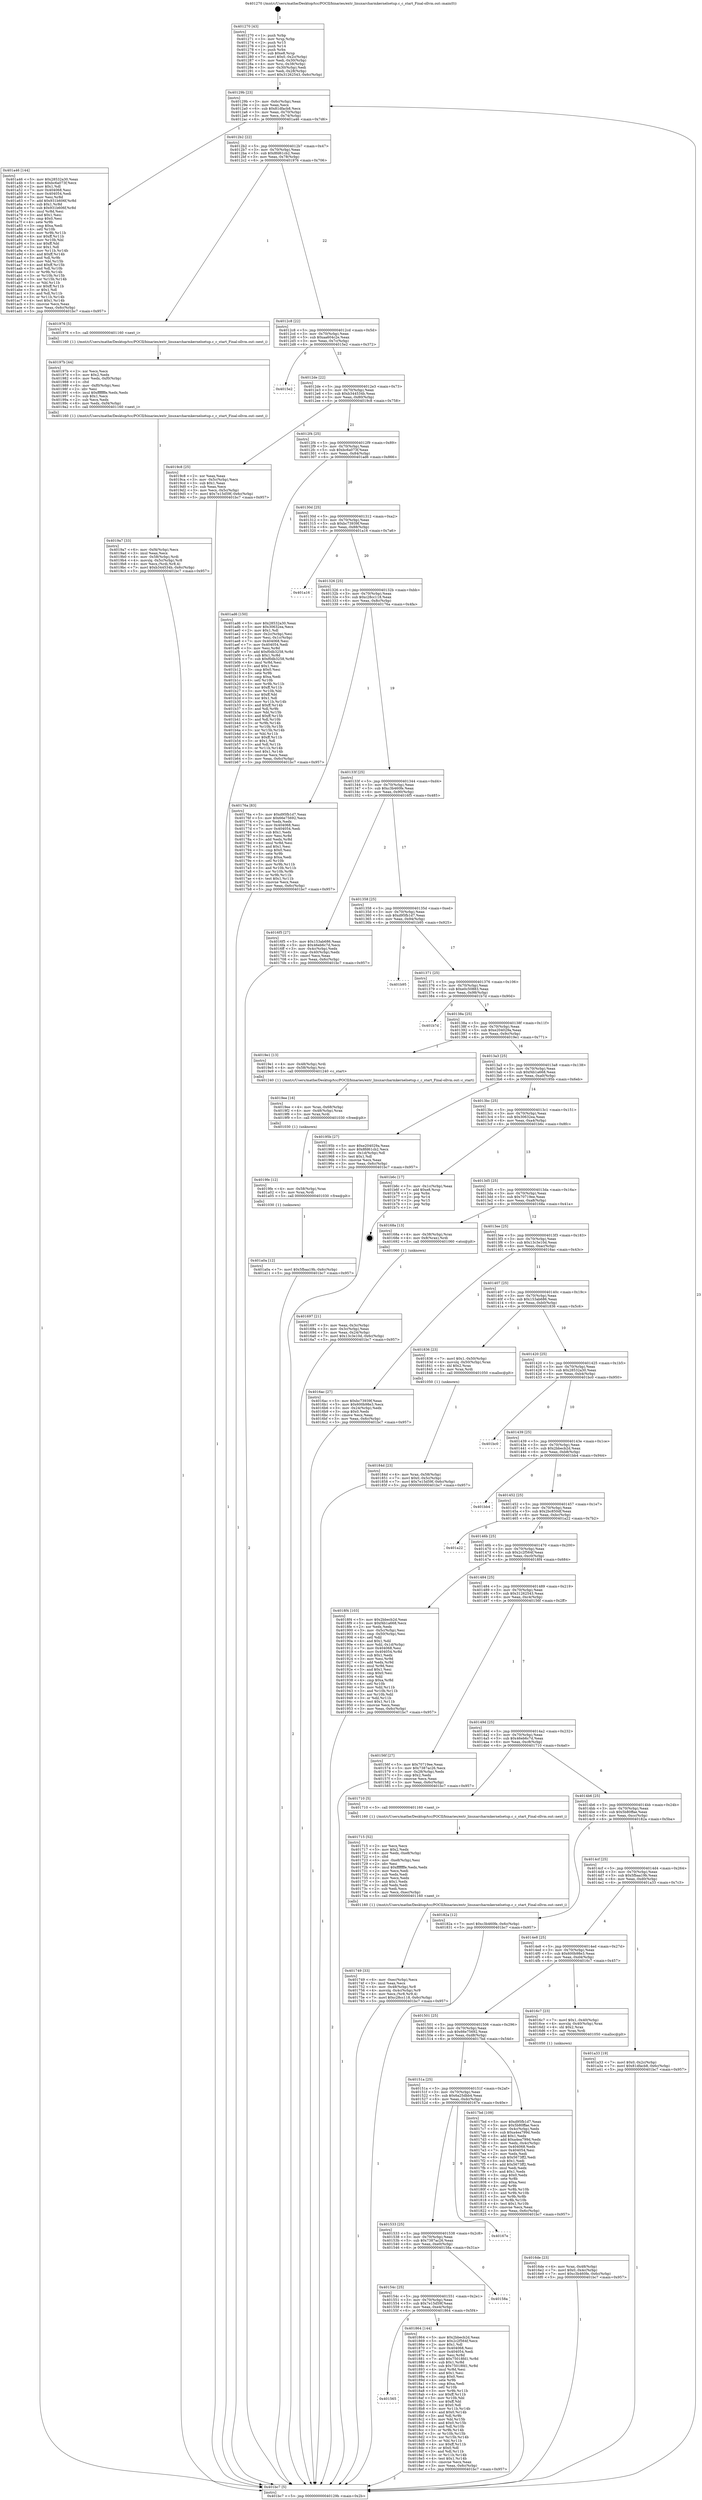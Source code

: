 digraph "0x401270" {
  label = "0x401270 (/mnt/c/Users/mathe/Desktop/tcc/POCII/binaries/extr_linuxarcharmkernelsetup.c_c_start_Final-ollvm.out::main(0))"
  labelloc = "t"
  node[shape=record]

  Entry [label="",width=0.3,height=0.3,shape=circle,fillcolor=black,style=filled]
  "0x40129b" [label="{
     0x40129b [23]\l
     | [instrs]\l
     &nbsp;&nbsp;0x40129b \<+3\>: mov -0x6c(%rbp),%eax\l
     &nbsp;&nbsp;0x40129e \<+2\>: mov %eax,%ecx\l
     &nbsp;&nbsp;0x4012a0 \<+6\>: sub $0x81dfacb8,%ecx\l
     &nbsp;&nbsp;0x4012a6 \<+3\>: mov %eax,-0x70(%rbp)\l
     &nbsp;&nbsp;0x4012a9 \<+3\>: mov %ecx,-0x74(%rbp)\l
     &nbsp;&nbsp;0x4012ac \<+6\>: je 0000000000401a46 \<main+0x7d6\>\l
  }"]
  "0x401a46" [label="{
     0x401a46 [144]\l
     | [instrs]\l
     &nbsp;&nbsp;0x401a46 \<+5\>: mov $0x28532a30,%eax\l
     &nbsp;&nbsp;0x401a4b \<+5\>: mov $0xbc6a073f,%ecx\l
     &nbsp;&nbsp;0x401a50 \<+2\>: mov $0x1,%dl\l
     &nbsp;&nbsp;0x401a52 \<+7\>: mov 0x404068,%esi\l
     &nbsp;&nbsp;0x401a59 \<+7\>: mov 0x404054,%edi\l
     &nbsp;&nbsp;0x401a60 \<+3\>: mov %esi,%r8d\l
     &nbsp;&nbsp;0x401a63 \<+7\>: add $0x931b606f,%r8d\l
     &nbsp;&nbsp;0x401a6a \<+4\>: sub $0x1,%r8d\l
     &nbsp;&nbsp;0x401a6e \<+7\>: sub $0x931b606f,%r8d\l
     &nbsp;&nbsp;0x401a75 \<+4\>: imul %r8d,%esi\l
     &nbsp;&nbsp;0x401a79 \<+3\>: and $0x1,%esi\l
     &nbsp;&nbsp;0x401a7c \<+3\>: cmp $0x0,%esi\l
     &nbsp;&nbsp;0x401a7f \<+4\>: sete %r9b\l
     &nbsp;&nbsp;0x401a83 \<+3\>: cmp $0xa,%edi\l
     &nbsp;&nbsp;0x401a86 \<+4\>: setl %r10b\l
     &nbsp;&nbsp;0x401a8a \<+3\>: mov %r9b,%r11b\l
     &nbsp;&nbsp;0x401a8d \<+4\>: xor $0xff,%r11b\l
     &nbsp;&nbsp;0x401a91 \<+3\>: mov %r10b,%bl\l
     &nbsp;&nbsp;0x401a94 \<+3\>: xor $0xff,%bl\l
     &nbsp;&nbsp;0x401a97 \<+3\>: xor $0x1,%dl\l
     &nbsp;&nbsp;0x401a9a \<+3\>: mov %r11b,%r14b\l
     &nbsp;&nbsp;0x401a9d \<+4\>: and $0xff,%r14b\l
     &nbsp;&nbsp;0x401aa1 \<+3\>: and %dl,%r9b\l
     &nbsp;&nbsp;0x401aa4 \<+3\>: mov %bl,%r15b\l
     &nbsp;&nbsp;0x401aa7 \<+4\>: and $0xff,%r15b\l
     &nbsp;&nbsp;0x401aab \<+3\>: and %dl,%r10b\l
     &nbsp;&nbsp;0x401aae \<+3\>: or %r9b,%r14b\l
     &nbsp;&nbsp;0x401ab1 \<+3\>: or %r10b,%r15b\l
     &nbsp;&nbsp;0x401ab4 \<+3\>: xor %r15b,%r14b\l
     &nbsp;&nbsp;0x401ab7 \<+3\>: or %bl,%r11b\l
     &nbsp;&nbsp;0x401aba \<+4\>: xor $0xff,%r11b\l
     &nbsp;&nbsp;0x401abe \<+3\>: or $0x1,%dl\l
     &nbsp;&nbsp;0x401ac1 \<+3\>: and %dl,%r11b\l
     &nbsp;&nbsp;0x401ac4 \<+3\>: or %r11b,%r14b\l
     &nbsp;&nbsp;0x401ac7 \<+4\>: test $0x1,%r14b\l
     &nbsp;&nbsp;0x401acb \<+3\>: cmovne %ecx,%eax\l
     &nbsp;&nbsp;0x401ace \<+3\>: mov %eax,-0x6c(%rbp)\l
     &nbsp;&nbsp;0x401ad1 \<+5\>: jmp 0000000000401bc7 \<main+0x957\>\l
  }"]
  "0x4012b2" [label="{
     0x4012b2 [22]\l
     | [instrs]\l
     &nbsp;&nbsp;0x4012b2 \<+5\>: jmp 00000000004012b7 \<main+0x47\>\l
     &nbsp;&nbsp;0x4012b7 \<+3\>: mov -0x70(%rbp),%eax\l
     &nbsp;&nbsp;0x4012ba \<+5\>: sub $0x8fd61cb2,%eax\l
     &nbsp;&nbsp;0x4012bf \<+3\>: mov %eax,-0x78(%rbp)\l
     &nbsp;&nbsp;0x4012c2 \<+6\>: je 0000000000401976 \<main+0x706\>\l
  }"]
  Exit [label="",width=0.3,height=0.3,shape=circle,fillcolor=black,style=filled,peripheries=2]
  "0x401976" [label="{
     0x401976 [5]\l
     | [instrs]\l
     &nbsp;&nbsp;0x401976 \<+5\>: call 0000000000401160 \<next_i\>\l
     | [calls]\l
     &nbsp;&nbsp;0x401160 \{1\} (/mnt/c/Users/mathe/Desktop/tcc/POCII/binaries/extr_linuxarcharmkernelsetup.c_c_start_Final-ollvm.out::next_i)\l
  }"]
  "0x4012c8" [label="{
     0x4012c8 [22]\l
     | [instrs]\l
     &nbsp;&nbsp;0x4012c8 \<+5\>: jmp 00000000004012cd \<main+0x5d\>\l
     &nbsp;&nbsp;0x4012cd \<+3\>: mov -0x70(%rbp),%eax\l
     &nbsp;&nbsp;0x4012d0 \<+5\>: sub $0xaa604c2e,%eax\l
     &nbsp;&nbsp;0x4012d5 \<+3\>: mov %eax,-0x7c(%rbp)\l
     &nbsp;&nbsp;0x4012d8 \<+6\>: je 00000000004015e2 \<main+0x372\>\l
  }"]
  "0x401a0a" [label="{
     0x401a0a [12]\l
     | [instrs]\l
     &nbsp;&nbsp;0x401a0a \<+7\>: movl $0x5fbaa19b,-0x6c(%rbp)\l
     &nbsp;&nbsp;0x401a11 \<+5\>: jmp 0000000000401bc7 \<main+0x957\>\l
  }"]
  "0x4015e2" [label="{
     0x4015e2\l
  }", style=dashed]
  "0x4012de" [label="{
     0x4012de [22]\l
     | [instrs]\l
     &nbsp;&nbsp;0x4012de \<+5\>: jmp 00000000004012e3 \<main+0x73\>\l
     &nbsp;&nbsp;0x4012e3 \<+3\>: mov -0x70(%rbp),%eax\l
     &nbsp;&nbsp;0x4012e6 \<+5\>: sub $0xb344534b,%eax\l
     &nbsp;&nbsp;0x4012eb \<+3\>: mov %eax,-0x80(%rbp)\l
     &nbsp;&nbsp;0x4012ee \<+6\>: je 00000000004019c8 \<main+0x758\>\l
  }"]
  "0x4019fe" [label="{
     0x4019fe [12]\l
     | [instrs]\l
     &nbsp;&nbsp;0x4019fe \<+4\>: mov -0x58(%rbp),%rax\l
     &nbsp;&nbsp;0x401a02 \<+3\>: mov %rax,%rdi\l
     &nbsp;&nbsp;0x401a05 \<+5\>: call 0000000000401030 \<free@plt\>\l
     | [calls]\l
     &nbsp;&nbsp;0x401030 \{1\} (unknown)\l
  }"]
  "0x4019c8" [label="{
     0x4019c8 [25]\l
     | [instrs]\l
     &nbsp;&nbsp;0x4019c8 \<+2\>: xor %eax,%eax\l
     &nbsp;&nbsp;0x4019ca \<+3\>: mov -0x5c(%rbp),%ecx\l
     &nbsp;&nbsp;0x4019cd \<+3\>: sub $0x1,%eax\l
     &nbsp;&nbsp;0x4019d0 \<+2\>: sub %eax,%ecx\l
     &nbsp;&nbsp;0x4019d2 \<+3\>: mov %ecx,-0x5c(%rbp)\l
     &nbsp;&nbsp;0x4019d5 \<+7\>: movl $0x7e15d59f,-0x6c(%rbp)\l
     &nbsp;&nbsp;0x4019dc \<+5\>: jmp 0000000000401bc7 \<main+0x957\>\l
  }"]
  "0x4012f4" [label="{
     0x4012f4 [25]\l
     | [instrs]\l
     &nbsp;&nbsp;0x4012f4 \<+5\>: jmp 00000000004012f9 \<main+0x89\>\l
     &nbsp;&nbsp;0x4012f9 \<+3\>: mov -0x70(%rbp),%eax\l
     &nbsp;&nbsp;0x4012fc \<+5\>: sub $0xbc6a073f,%eax\l
     &nbsp;&nbsp;0x401301 \<+6\>: mov %eax,-0x84(%rbp)\l
     &nbsp;&nbsp;0x401307 \<+6\>: je 0000000000401ad6 \<main+0x866\>\l
  }"]
  "0x4019ee" [label="{
     0x4019ee [16]\l
     | [instrs]\l
     &nbsp;&nbsp;0x4019ee \<+4\>: mov %rax,-0x68(%rbp)\l
     &nbsp;&nbsp;0x4019f2 \<+4\>: mov -0x48(%rbp),%rax\l
     &nbsp;&nbsp;0x4019f6 \<+3\>: mov %rax,%rdi\l
     &nbsp;&nbsp;0x4019f9 \<+5\>: call 0000000000401030 \<free@plt\>\l
     | [calls]\l
     &nbsp;&nbsp;0x401030 \{1\} (unknown)\l
  }"]
  "0x401ad6" [label="{
     0x401ad6 [150]\l
     | [instrs]\l
     &nbsp;&nbsp;0x401ad6 \<+5\>: mov $0x28532a30,%eax\l
     &nbsp;&nbsp;0x401adb \<+5\>: mov $0x30632ea,%ecx\l
     &nbsp;&nbsp;0x401ae0 \<+2\>: mov $0x1,%dl\l
     &nbsp;&nbsp;0x401ae2 \<+3\>: mov -0x2c(%rbp),%esi\l
     &nbsp;&nbsp;0x401ae5 \<+3\>: mov %esi,-0x1c(%rbp)\l
     &nbsp;&nbsp;0x401ae8 \<+7\>: mov 0x404068,%esi\l
     &nbsp;&nbsp;0x401aef \<+7\>: mov 0x404054,%edi\l
     &nbsp;&nbsp;0x401af6 \<+3\>: mov %esi,%r8d\l
     &nbsp;&nbsp;0x401af9 \<+7\>: add $0xf0db3258,%r8d\l
     &nbsp;&nbsp;0x401b00 \<+4\>: sub $0x1,%r8d\l
     &nbsp;&nbsp;0x401b04 \<+7\>: sub $0xf0db3258,%r8d\l
     &nbsp;&nbsp;0x401b0b \<+4\>: imul %r8d,%esi\l
     &nbsp;&nbsp;0x401b0f \<+3\>: and $0x1,%esi\l
     &nbsp;&nbsp;0x401b12 \<+3\>: cmp $0x0,%esi\l
     &nbsp;&nbsp;0x401b15 \<+4\>: sete %r9b\l
     &nbsp;&nbsp;0x401b19 \<+3\>: cmp $0xa,%edi\l
     &nbsp;&nbsp;0x401b1c \<+4\>: setl %r10b\l
     &nbsp;&nbsp;0x401b20 \<+3\>: mov %r9b,%r11b\l
     &nbsp;&nbsp;0x401b23 \<+4\>: xor $0xff,%r11b\l
     &nbsp;&nbsp;0x401b27 \<+3\>: mov %r10b,%bl\l
     &nbsp;&nbsp;0x401b2a \<+3\>: xor $0xff,%bl\l
     &nbsp;&nbsp;0x401b2d \<+3\>: xor $0x1,%dl\l
     &nbsp;&nbsp;0x401b30 \<+3\>: mov %r11b,%r14b\l
     &nbsp;&nbsp;0x401b33 \<+4\>: and $0xff,%r14b\l
     &nbsp;&nbsp;0x401b37 \<+3\>: and %dl,%r9b\l
     &nbsp;&nbsp;0x401b3a \<+3\>: mov %bl,%r15b\l
     &nbsp;&nbsp;0x401b3d \<+4\>: and $0xff,%r15b\l
     &nbsp;&nbsp;0x401b41 \<+3\>: and %dl,%r10b\l
     &nbsp;&nbsp;0x401b44 \<+3\>: or %r9b,%r14b\l
     &nbsp;&nbsp;0x401b47 \<+3\>: or %r10b,%r15b\l
     &nbsp;&nbsp;0x401b4a \<+3\>: xor %r15b,%r14b\l
     &nbsp;&nbsp;0x401b4d \<+3\>: or %bl,%r11b\l
     &nbsp;&nbsp;0x401b50 \<+4\>: xor $0xff,%r11b\l
     &nbsp;&nbsp;0x401b54 \<+3\>: or $0x1,%dl\l
     &nbsp;&nbsp;0x401b57 \<+3\>: and %dl,%r11b\l
     &nbsp;&nbsp;0x401b5a \<+3\>: or %r11b,%r14b\l
     &nbsp;&nbsp;0x401b5d \<+4\>: test $0x1,%r14b\l
     &nbsp;&nbsp;0x401b61 \<+3\>: cmovne %ecx,%eax\l
     &nbsp;&nbsp;0x401b64 \<+3\>: mov %eax,-0x6c(%rbp)\l
     &nbsp;&nbsp;0x401b67 \<+5\>: jmp 0000000000401bc7 \<main+0x957\>\l
  }"]
  "0x40130d" [label="{
     0x40130d [25]\l
     | [instrs]\l
     &nbsp;&nbsp;0x40130d \<+5\>: jmp 0000000000401312 \<main+0xa2\>\l
     &nbsp;&nbsp;0x401312 \<+3\>: mov -0x70(%rbp),%eax\l
     &nbsp;&nbsp;0x401315 \<+5\>: sub $0xbc73939f,%eax\l
     &nbsp;&nbsp;0x40131a \<+6\>: mov %eax,-0x88(%rbp)\l
     &nbsp;&nbsp;0x401320 \<+6\>: je 0000000000401a16 \<main+0x7a6\>\l
  }"]
  "0x4019a7" [label="{
     0x4019a7 [33]\l
     | [instrs]\l
     &nbsp;&nbsp;0x4019a7 \<+6\>: mov -0xf4(%rbp),%ecx\l
     &nbsp;&nbsp;0x4019ad \<+3\>: imul %eax,%ecx\l
     &nbsp;&nbsp;0x4019b0 \<+4\>: mov -0x58(%rbp),%rdi\l
     &nbsp;&nbsp;0x4019b4 \<+4\>: movslq -0x5c(%rbp),%r8\l
     &nbsp;&nbsp;0x4019b8 \<+4\>: mov %ecx,(%rdi,%r8,4)\l
     &nbsp;&nbsp;0x4019bc \<+7\>: movl $0xb344534b,-0x6c(%rbp)\l
     &nbsp;&nbsp;0x4019c3 \<+5\>: jmp 0000000000401bc7 \<main+0x957\>\l
  }"]
  "0x401a16" [label="{
     0x401a16\l
  }", style=dashed]
  "0x401326" [label="{
     0x401326 [25]\l
     | [instrs]\l
     &nbsp;&nbsp;0x401326 \<+5\>: jmp 000000000040132b \<main+0xbb\>\l
     &nbsp;&nbsp;0x40132b \<+3\>: mov -0x70(%rbp),%eax\l
     &nbsp;&nbsp;0x40132e \<+5\>: sub $0xc28cc118,%eax\l
     &nbsp;&nbsp;0x401333 \<+6\>: mov %eax,-0x8c(%rbp)\l
     &nbsp;&nbsp;0x401339 \<+6\>: je 000000000040176a \<main+0x4fa\>\l
  }"]
  "0x40197b" [label="{
     0x40197b [44]\l
     | [instrs]\l
     &nbsp;&nbsp;0x40197b \<+2\>: xor %ecx,%ecx\l
     &nbsp;&nbsp;0x40197d \<+5\>: mov $0x2,%edx\l
     &nbsp;&nbsp;0x401982 \<+6\>: mov %edx,-0xf0(%rbp)\l
     &nbsp;&nbsp;0x401988 \<+1\>: cltd\l
     &nbsp;&nbsp;0x401989 \<+6\>: mov -0xf0(%rbp),%esi\l
     &nbsp;&nbsp;0x40198f \<+2\>: idiv %esi\l
     &nbsp;&nbsp;0x401991 \<+6\>: imul $0xfffffffe,%edx,%edx\l
     &nbsp;&nbsp;0x401997 \<+3\>: sub $0x1,%ecx\l
     &nbsp;&nbsp;0x40199a \<+2\>: sub %ecx,%edx\l
     &nbsp;&nbsp;0x40199c \<+6\>: mov %edx,-0xf4(%rbp)\l
     &nbsp;&nbsp;0x4019a2 \<+5\>: call 0000000000401160 \<next_i\>\l
     | [calls]\l
     &nbsp;&nbsp;0x401160 \{1\} (/mnt/c/Users/mathe/Desktop/tcc/POCII/binaries/extr_linuxarcharmkernelsetup.c_c_start_Final-ollvm.out::next_i)\l
  }"]
  "0x40176a" [label="{
     0x40176a [83]\l
     | [instrs]\l
     &nbsp;&nbsp;0x40176a \<+5\>: mov $0xd95fb1d7,%eax\l
     &nbsp;&nbsp;0x40176f \<+5\>: mov $0x66e75692,%ecx\l
     &nbsp;&nbsp;0x401774 \<+2\>: xor %edx,%edx\l
     &nbsp;&nbsp;0x401776 \<+7\>: mov 0x404068,%esi\l
     &nbsp;&nbsp;0x40177d \<+7\>: mov 0x404054,%edi\l
     &nbsp;&nbsp;0x401784 \<+3\>: sub $0x1,%edx\l
     &nbsp;&nbsp;0x401787 \<+3\>: mov %esi,%r8d\l
     &nbsp;&nbsp;0x40178a \<+3\>: add %edx,%r8d\l
     &nbsp;&nbsp;0x40178d \<+4\>: imul %r8d,%esi\l
     &nbsp;&nbsp;0x401791 \<+3\>: and $0x1,%esi\l
     &nbsp;&nbsp;0x401794 \<+3\>: cmp $0x0,%esi\l
     &nbsp;&nbsp;0x401797 \<+4\>: sete %r9b\l
     &nbsp;&nbsp;0x40179b \<+3\>: cmp $0xa,%edi\l
     &nbsp;&nbsp;0x40179e \<+4\>: setl %r10b\l
     &nbsp;&nbsp;0x4017a2 \<+3\>: mov %r9b,%r11b\l
     &nbsp;&nbsp;0x4017a5 \<+3\>: and %r10b,%r11b\l
     &nbsp;&nbsp;0x4017a8 \<+3\>: xor %r10b,%r9b\l
     &nbsp;&nbsp;0x4017ab \<+3\>: or %r9b,%r11b\l
     &nbsp;&nbsp;0x4017ae \<+4\>: test $0x1,%r11b\l
     &nbsp;&nbsp;0x4017b2 \<+3\>: cmovne %ecx,%eax\l
     &nbsp;&nbsp;0x4017b5 \<+3\>: mov %eax,-0x6c(%rbp)\l
     &nbsp;&nbsp;0x4017b8 \<+5\>: jmp 0000000000401bc7 \<main+0x957\>\l
  }"]
  "0x40133f" [label="{
     0x40133f [25]\l
     | [instrs]\l
     &nbsp;&nbsp;0x40133f \<+5\>: jmp 0000000000401344 \<main+0xd4\>\l
     &nbsp;&nbsp;0x401344 \<+3\>: mov -0x70(%rbp),%eax\l
     &nbsp;&nbsp;0x401347 \<+5\>: sub $0xc3b460fe,%eax\l
     &nbsp;&nbsp;0x40134c \<+6\>: mov %eax,-0x90(%rbp)\l
     &nbsp;&nbsp;0x401352 \<+6\>: je 00000000004016f5 \<main+0x485\>\l
  }"]
  "0x401565" [label="{
     0x401565\l
  }", style=dashed]
  "0x4016f5" [label="{
     0x4016f5 [27]\l
     | [instrs]\l
     &nbsp;&nbsp;0x4016f5 \<+5\>: mov $0x153ab686,%eax\l
     &nbsp;&nbsp;0x4016fa \<+5\>: mov $0x46eb6c7d,%ecx\l
     &nbsp;&nbsp;0x4016ff \<+3\>: mov -0x4c(%rbp),%edx\l
     &nbsp;&nbsp;0x401702 \<+3\>: cmp -0x40(%rbp),%edx\l
     &nbsp;&nbsp;0x401705 \<+3\>: cmovl %ecx,%eax\l
     &nbsp;&nbsp;0x401708 \<+3\>: mov %eax,-0x6c(%rbp)\l
     &nbsp;&nbsp;0x40170b \<+5\>: jmp 0000000000401bc7 \<main+0x957\>\l
  }"]
  "0x401358" [label="{
     0x401358 [25]\l
     | [instrs]\l
     &nbsp;&nbsp;0x401358 \<+5\>: jmp 000000000040135d \<main+0xed\>\l
     &nbsp;&nbsp;0x40135d \<+3\>: mov -0x70(%rbp),%eax\l
     &nbsp;&nbsp;0x401360 \<+5\>: sub $0xd95fb1d7,%eax\l
     &nbsp;&nbsp;0x401365 \<+6\>: mov %eax,-0x94(%rbp)\l
     &nbsp;&nbsp;0x40136b \<+6\>: je 0000000000401b95 \<main+0x925\>\l
  }"]
  "0x401864" [label="{
     0x401864 [144]\l
     | [instrs]\l
     &nbsp;&nbsp;0x401864 \<+5\>: mov $0x2bbecb2d,%eax\l
     &nbsp;&nbsp;0x401869 \<+5\>: mov $0x2c2f564f,%ecx\l
     &nbsp;&nbsp;0x40186e \<+2\>: mov $0x1,%dl\l
     &nbsp;&nbsp;0x401870 \<+7\>: mov 0x404068,%esi\l
     &nbsp;&nbsp;0x401877 \<+7\>: mov 0x404054,%edi\l
     &nbsp;&nbsp;0x40187e \<+3\>: mov %esi,%r8d\l
     &nbsp;&nbsp;0x401881 \<+7\>: add $0x75018fd1,%r8d\l
     &nbsp;&nbsp;0x401888 \<+4\>: sub $0x1,%r8d\l
     &nbsp;&nbsp;0x40188c \<+7\>: sub $0x75018fd1,%r8d\l
     &nbsp;&nbsp;0x401893 \<+4\>: imul %r8d,%esi\l
     &nbsp;&nbsp;0x401897 \<+3\>: and $0x1,%esi\l
     &nbsp;&nbsp;0x40189a \<+3\>: cmp $0x0,%esi\l
     &nbsp;&nbsp;0x40189d \<+4\>: sete %r9b\l
     &nbsp;&nbsp;0x4018a1 \<+3\>: cmp $0xa,%edi\l
     &nbsp;&nbsp;0x4018a4 \<+4\>: setl %r10b\l
     &nbsp;&nbsp;0x4018a8 \<+3\>: mov %r9b,%r11b\l
     &nbsp;&nbsp;0x4018ab \<+4\>: xor $0xff,%r11b\l
     &nbsp;&nbsp;0x4018af \<+3\>: mov %r10b,%bl\l
     &nbsp;&nbsp;0x4018b2 \<+3\>: xor $0xff,%bl\l
     &nbsp;&nbsp;0x4018b5 \<+3\>: xor $0x0,%dl\l
     &nbsp;&nbsp;0x4018b8 \<+3\>: mov %r11b,%r14b\l
     &nbsp;&nbsp;0x4018bb \<+4\>: and $0x0,%r14b\l
     &nbsp;&nbsp;0x4018bf \<+3\>: and %dl,%r9b\l
     &nbsp;&nbsp;0x4018c2 \<+3\>: mov %bl,%r15b\l
     &nbsp;&nbsp;0x4018c5 \<+4\>: and $0x0,%r15b\l
     &nbsp;&nbsp;0x4018c9 \<+3\>: and %dl,%r10b\l
     &nbsp;&nbsp;0x4018cc \<+3\>: or %r9b,%r14b\l
     &nbsp;&nbsp;0x4018cf \<+3\>: or %r10b,%r15b\l
     &nbsp;&nbsp;0x4018d2 \<+3\>: xor %r15b,%r14b\l
     &nbsp;&nbsp;0x4018d5 \<+3\>: or %bl,%r11b\l
     &nbsp;&nbsp;0x4018d8 \<+4\>: xor $0xff,%r11b\l
     &nbsp;&nbsp;0x4018dc \<+3\>: or $0x0,%dl\l
     &nbsp;&nbsp;0x4018df \<+3\>: and %dl,%r11b\l
     &nbsp;&nbsp;0x4018e2 \<+3\>: or %r11b,%r14b\l
     &nbsp;&nbsp;0x4018e5 \<+4\>: test $0x1,%r14b\l
     &nbsp;&nbsp;0x4018e9 \<+3\>: cmovne %ecx,%eax\l
     &nbsp;&nbsp;0x4018ec \<+3\>: mov %eax,-0x6c(%rbp)\l
     &nbsp;&nbsp;0x4018ef \<+5\>: jmp 0000000000401bc7 \<main+0x957\>\l
  }"]
  "0x401b95" [label="{
     0x401b95\l
  }", style=dashed]
  "0x401371" [label="{
     0x401371 [25]\l
     | [instrs]\l
     &nbsp;&nbsp;0x401371 \<+5\>: jmp 0000000000401376 \<main+0x106\>\l
     &nbsp;&nbsp;0x401376 \<+3\>: mov -0x70(%rbp),%eax\l
     &nbsp;&nbsp;0x401379 \<+5\>: sub $0xe0c50883,%eax\l
     &nbsp;&nbsp;0x40137e \<+6\>: mov %eax,-0x98(%rbp)\l
     &nbsp;&nbsp;0x401384 \<+6\>: je 0000000000401b7d \<main+0x90d\>\l
  }"]
  "0x40154c" [label="{
     0x40154c [25]\l
     | [instrs]\l
     &nbsp;&nbsp;0x40154c \<+5\>: jmp 0000000000401551 \<main+0x2e1\>\l
     &nbsp;&nbsp;0x401551 \<+3\>: mov -0x70(%rbp),%eax\l
     &nbsp;&nbsp;0x401554 \<+5\>: sub $0x7e15d59f,%eax\l
     &nbsp;&nbsp;0x401559 \<+6\>: mov %eax,-0xe4(%rbp)\l
     &nbsp;&nbsp;0x40155f \<+6\>: je 0000000000401864 \<main+0x5f4\>\l
  }"]
  "0x401b7d" [label="{
     0x401b7d\l
  }", style=dashed]
  "0x40138a" [label="{
     0x40138a [25]\l
     | [instrs]\l
     &nbsp;&nbsp;0x40138a \<+5\>: jmp 000000000040138f \<main+0x11f\>\l
     &nbsp;&nbsp;0x40138f \<+3\>: mov -0x70(%rbp),%eax\l
     &nbsp;&nbsp;0x401392 \<+5\>: sub $0xe204029a,%eax\l
     &nbsp;&nbsp;0x401397 \<+6\>: mov %eax,-0x9c(%rbp)\l
     &nbsp;&nbsp;0x40139d \<+6\>: je 00000000004019e1 \<main+0x771\>\l
  }"]
  "0x40158a" [label="{
     0x40158a\l
  }", style=dashed]
  "0x4019e1" [label="{
     0x4019e1 [13]\l
     | [instrs]\l
     &nbsp;&nbsp;0x4019e1 \<+4\>: mov -0x48(%rbp),%rdi\l
     &nbsp;&nbsp;0x4019e5 \<+4\>: mov -0x58(%rbp),%rsi\l
     &nbsp;&nbsp;0x4019e9 \<+5\>: call 0000000000401240 \<c_start\>\l
     | [calls]\l
     &nbsp;&nbsp;0x401240 \{1\} (/mnt/c/Users/mathe/Desktop/tcc/POCII/binaries/extr_linuxarcharmkernelsetup.c_c_start_Final-ollvm.out::c_start)\l
  }"]
  "0x4013a3" [label="{
     0x4013a3 [25]\l
     | [instrs]\l
     &nbsp;&nbsp;0x4013a3 \<+5\>: jmp 00000000004013a8 \<main+0x138\>\l
     &nbsp;&nbsp;0x4013a8 \<+3\>: mov -0x70(%rbp),%eax\l
     &nbsp;&nbsp;0x4013ab \<+5\>: sub $0xf4b1a668,%eax\l
     &nbsp;&nbsp;0x4013b0 \<+6\>: mov %eax,-0xa0(%rbp)\l
     &nbsp;&nbsp;0x4013b6 \<+6\>: je 000000000040195b \<main+0x6eb\>\l
  }"]
  "0x401533" [label="{
     0x401533 [25]\l
     | [instrs]\l
     &nbsp;&nbsp;0x401533 \<+5\>: jmp 0000000000401538 \<main+0x2c8\>\l
     &nbsp;&nbsp;0x401538 \<+3\>: mov -0x70(%rbp),%eax\l
     &nbsp;&nbsp;0x40153b \<+5\>: sub $0x7387ac26,%eax\l
     &nbsp;&nbsp;0x401540 \<+6\>: mov %eax,-0xe0(%rbp)\l
     &nbsp;&nbsp;0x401546 \<+6\>: je 000000000040158a \<main+0x31a\>\l
  }"]
  "0x40195b" [label="{
     0x40195b [27]\l
     | [instrs]\l
     &nbsp;&nbsp;0x40195b \<+5\>: mov $0xe204029a,%eax\l
     &nbsp;&nbsp;0x401960 \<+5\>: mov $0x8fd61cb2,%ecx\l
     &nbsp;&nbsp;0x401965 \<+3\>: mov -0x1d(%rbp),%dl\l
     &nbsp;&nbsp;0x401968 \<+3\>: test $0x1,%dl\l
     &nbsp;&nbsp;0x40196b \<+3\>: cmovne %ecx,%eax\l
     &nbsp;&nbsp;0x40196e \<+3\>: mov %eax,-0x6c(%rbp)\l
     &nbsp;&nbsp;0x401971 \<+5\>: jmp 0000000000401bc7 \<main+0x957\>\l
  }"]
  "0x4013bc" [label="{
     0x4013bc [25]\l
     | [instrs]\l
     &nbsp;&nbsp;0x4013bc \<+5\>: jmp 00000000004013c1 \<main+0x151\>\l
     &nbsp;&nbsp;0x4013c1 \<+3\>: mov -0x70(%rbp),%eax\l
     &nbsp;&nbsp;0x4013c4 \<+5\>: sub $0x30632ea,%eax\l
     &nbsp;&nbsp;0x4013c9 \<+6\>: mov %eax,-0xa4(%rbp)\l
     &nbsp;&nbsp;0x4013cf \<+6\>: je 0000000000401b6c \<main+0x8fc\>\l
  }"]
  "0x40167e" [label="{
     0x40167e\l
  }", style=dashed]
  "0x401b6c" [label="{
     0x401b6c [17]\l
     | [instrs]\l
     &nbsp;&nbsp;0x401b6c \<+3\>: mov -0x1c(%rbp),%eax\l
     &nbsp;&nbsp;0x401b6f \<+7\>: add $0xe8,%rsp\l
     &nbsp;&nbsp;0x401b76 \<+1\>: pop %rbx\l
     &nbsp;&nbsp;0x401b77 \<+2\>: pop %r14\l
     &nbsp;&nbsp;0x401b79 \<+2\>: pop %r15\l
     &nbsp;&nbsp;0x401b7b \<+1\>: pop %rbp\l
     &nbsp;&nbsp;0x401b7c \<+1\>: ret\l
  }"]
  "0x4013d5" [label="{
     0x4013d5 [25]\l
     | [instrs]\l
     &nbsp;&nbsp;0x4013d5 \<+5\>: jmp 00000000004013da \<main+0x16a\>\l
     &nbsp;&nbsp;0x4013da \<+3\>: mov -0x70(%rbp),%eax\l
     &nbsp;&nbsp;0x4013dd \<+5\>: sub $0x70719ee,%eax\l
     &nbsp;&nbsp;0x4013e2 \<+6\>: mov %eax,-0xa8(%rbp)\l
     &nbsp;&nbsp;0x4013e8 \<+6\>: je 000000000040168a \<main+0x41a\>\l
  }"]
  "0x40184d" [label="{
     0x40184d [23]\l
     | [instrs]\l
     &nbsp;&nbsp;0x40184d \<+4\>: mov %rax,-0x58(%rbp)\l
     &nbsp;&nbsp;0x401851 \<+7\>: movl $0x0,-0x5c(%rbp)\l
     &nbsp;&nbsp;0x401858 \<+7\>: movl $0x7e15d59f,-0x6c(%rbp)\l
     &nbsp;&nbsp;0x40185f \<+5\>: jmp 0000000000401bc7 \<main+0x957\>\l
  }"]
  "0x40168a" [label="{
     0x40168a [13]\l
     | [instrs]\l
     &nbsp;&nbsp;0x40168a \<+4\>: mov -0x38(%rbp),%rax\l
     &nbsp;&nbsp;0x40168e \<+4\>: mov 0x8(%rax),%rdi\l
     &nbsp;&nbsp;0x401692 \<+5\>: call 0000000000401060 \<atoi@plt\>\l
     | [calls]\l
     &nbsp;&nbsp;0x401060 \{1\} (unknown)\l
  }"]
  "0x4013ee" [label="{
     0x4013ee [25]\l
     | [instrs]\l
     &nbsp;&nbsp;0x4013ee \<+5\>: jmp 00000000004013f3 \<main+0x183\>\l
     &nbsp;&nbsp;0x4013f3 \<+3\>: mov -0x70(%rbp),%eax\l
     &nbsp;&nbsp;0x4013f6 \<+5\>: sub $0x13c3e10d,%eax\l
     &nbsp;&nbsp;0x4013fb \<+6\>: mov %eax,-0xac(%rbp)\l
     &nbsp;&nbsp;0x401401 \<+6\>: je 00000000004016ac \<main+0x43c\>\l
  }"]
  "0x40151a" [label="{
     0x40151a [25]\l
     | [instrs]\l
     &nbsp;&nbsp;0x40151a \<+5\>: jmp 000000000040151f \<main+0x2af\>\l
     &nbsp;&nbsp;0x40151f \<+3\>: mov -0x70(%rbp),%eax\l
     &nbsp;&nbsp;0x401522 \<+5\>: sub $0x6a25dbb4,%eax\l
     &nbsp;&nbsp;0x401527 \<+6\>: mov %eax,-0xdc(%rbp)\l
     &nbsp;&nbsp;0x40152d \<+6\>: je 000000000040167e \<main+0x40e\>\l
  }"]
  "0x4016ac" [label="{
     0x4016ac [27]\l
     | [instrs]\l
     &nbsp;&nbsp;0x4016ac \<+5\>: mov $0xbc73939f,%eax\l
     &nbsp;&nbsp;0x4016b1 \<+5\>: mov $0x600b98e3,%ecx\l
     &nbsp;&nbsp;0x4016b6 \<+3\>: mov -0x24(%rbp),%edx\l
     &nbsp;&nbsp;0x4016b9 \<+3\>: cmp $0x0,%edx\l
     &nbsp;&nbsp;0x4016bc \<+3\>: cmove %ecx,%eax\l
     &nbsp;&nbsp;0x4016bf \<+3\>: mov %eax,-0x6c(%rbp)\l
     &nbsp;&nbsp;0x4016c2 \<+5\>: jmp 0000000000401bc7 \<main+0x957\>\l
  }"]
  "0x401407" [label="{
     0x401407 [25]\l
     | [instrs]\l
     &nbsp;&nbsp;0x401407 \<+5\>: jmp 000000000040140c \<main+0x19c\>\l
     &nbsp;&nbsp;0x40140c \<+3\>: mov -0x70(%rbp),%eax\l
     &nbsp;&nbsp;0x40140f \<+5\>: sub $0x153ab686,%eax\l
     &nbsp;&nbsp;0x401414 \<+6\>: mov %eax,-0xb0(%rbp)\l
     &nbsp;&nbsp;0x40141a \<+6\>: je 0000000000401836 \<main+0x5c6\>\l
  }"]
  "0x4017bd" [label="{
     0x4017bd [109]\l
     | [instrs]\l
     &nbsp;&nbsp;0x4017bd \<+5\>: mov $0xd95fb1d7,%eax\l
     &nbsp;&nbsp;0x4017c2 \<+5\>: mov $0x5b80ffae,%ecx\l
     &nbsp;&nbsp;0x4017c7 \<+3\>: mov -0x4c(%rbp),%edx\l
     &nbsp;&nbsp;0x4017ca \<+6\>: sub $0xa4ea799d,%edx\l
     &nbsp;&nbsp;0x4017d0 \<+3\>: add $0x1,%edx\l
     &nbsp;&nbsp;0x4017d3 \<+6\>: add $0xa4ea799d,%edx\l
     &nbsp;&nbsp;0x4017d9 \<+3\>: mov %edx,-0x4c(%rbp)\l
     &nbsp;&nbsp;0x4017dc \<+7\>: mov 0x404068,%edx\l
     &nbsp;&nbsp;0x4017e3 \<+7\>: mov 0x404054,%esi\l
     &nbsp;&nbsp;0x4017ea \<+2\>: mov %edx,%edi\l
     &nbsp;&nbsp;0x4017ec \<+6\>: sub $0x5673ff2,%edi\l
     &nbsp;&nbsp;0x4017f2 \<+3\>: sub $0x1,%edi\l
     &nbsp;&nbsp;0x4017f5 \<+6\>: add $0x5673ff2,%edi\l
     &nbsp;&nbsp;0x4017fb \<+3\>: imul %edi,%edx\l
     &nbsp;&nbsp;0x4017fe \<+3\>: and $0x1,%edx\l
     &nbsp;&nbsp;0x401801 \<+3\>: cmp $0x0,%edx\l
     &nbsp;&nbsp;0x401804 \<+4\>: sete %r8b\l
     &nbsp;&nbsp;0x401808 \<+3\>: cmp $0xa,%esi\l
     &nbsp;&nbsp;0x40180b \<+4\>: setl %r9b\l
     &nbsp;&nbsp;0x40180f \<+3\>: mov %r8b,%r10b\l
     &nbsp;&nbsp;0x401812 \<+3\>: and %r9b,%r10b\l
     &nbsp;&nbsp;0x401815 \<+3\>: xor %r9b,%r8b\l
     &nbsp;&nbsp;0x401818 \<+3\>: or %r8b,%r10b\l
     &nbsp;&nbsp;0x40181b \<+4\>: test $0x1,%r10b\l
     &nbsp;&nbsp;0x40181f \<+3\>: cmovne %ecx,%eax\l
     &nbsp;&nbsp;0x401822 \<+3\>: mov %eax,-0x6c(%rbp)\l
     &nbsp;&nbsp;0x401825 \<+5\>: jmp 0000000000401bc7 \<main+0x957\>\l
  }"]
  "0x401836" [label="{
     0x401836 [23]\l
     | [instrs]\l
     &nbsp;&nbsp;0x401836 \<+7\>: movl $0x1,-0x50(%rbp)\l
     &nbsp;&nbsp;0x40183d \<+4\>: movslq -0x50(%rbp),%rax\l
     &nbsp;&nbsp;0x401841 \<+4\>: shl $0x2,%rax\l
     &nbsp;&nbsp;0x401845 \<+3\>: mov %rax,%rdi\l
     &nbsp;&nbsp;0x401848 \<+5\>: call 0000000000401050 \<malloc@plt\>\l
     | [calls]\l
     &nbsp;&nbsp;0x401050 \{1\} (unknown)\l
  }"]
  "0x401420" [label="{
     0x401420 [25]\l
     | [instrs]\l
     &nbsp;&nbsp;0x401420 \<+5\>: jmp 0000000000401425 \<main+0x1b5\>\l
     &nbsp;&nbsp;0x401425 \<+3\>: mov -0x70(%rbp),%eax\l
     &nbsp;&nbsp;0x401428 \<+5\>: sub $0x28532a30,%eax\l
     &nbsp;&nbsp;0x40142d \<+6\>: mov %eax,-0xb4(%rbp)\l
     &nbsp;&nbsp;0x401433 \<+6\>: je 0000000000401bc0 \<main+0x950\>\l
  }"]
  "0x401749" [label="{
     0x401749 [33]\l
     | [instrs]\l
     &nbsp;&nbsp;0x401749 \<+6\>: mov -0xec(%rbp),%ecx\l
     &nbsp;&nbsp;0x40174f \<+3\>: imul %eax,%ecx\l
     &nbsp;&nbsp;0x401752 \<+4\>: mov -0x48(%rbp),%r8\l
     &nbsp;&nbsp;0x401756 \<+4\>: movslq -0x4c(%rbp),%r9\l
     &nbsp;&nbsp;0x40175a \<+4\>: mov %ecx,(%r8,%r9,4)\l
     &nbsp;&nbsp;0x40175e \<+7\>: movl $0xc28cc118,-0x6c(%rbp)\l
     &nbsp;&nbsp;0x401765 \<+5\>: jmp 0000000000401bc7 \<main+0x957\>\l
  }"]
  "0x401bc0" [label="{
     0x401bc0\l
  }", style=dashed]
  "0x401439" [label="{
     0x401439 [25]\l
     | [instrs]\l
     &nbsp;&nbsp;0x401439 \<+5\>: jmp 000000000040143e \<main+0x1ce\>\l
     &nbsp;&nbsp;0x40143e \<+3\>: mov -0x70(%rbp),%eax\l
     &nbsp;&nbsp;0x401441 \<+5\>: sub $0x2bbecb2d,%eax\l
     &nbsp;&nbsp;0x401446 \<+6\>: mov %eax,-0xb8(%rbp)\l
     &nbsp;&nbsp;0x40144c \<+6\>: je 0000000000401bb4 \<main+0x944\>\l
  }"]
  "0x401715" [label="{
     0x401715 [52]\l
     | [instrs]\l
     &nbsp;&nbsp;0x401715 \<+2\>: xor %ecx,%ecx\l
     &nbsp;&nbsp;0x401717 \<+5\>: mov $0x2,%edx\l
     &nbsp;&nbsp;0x40171c \<+6\>: mov %edx,-0xe8(%rbp)\l
     &nbsp;&nbsp;0x401722 \<+1\>: cltd\l
     &nbsp;&nbsp;0x401723 \<+6\>: mov -0xe8(%rbp),%esi\l
     &nbsp;&nbsp;0x401729 \<+2\>: idiv %esi\l
     &nbsp;&nbsp;0x40172b \<+6\>: imul $0xfffffffe,%edx,%edx\l
     &nbsp;&nbsp;0x401731 \<+2\>: mov %ecx,%edi\l
     &nbsp;&nbsp;0x401733 \<+2\>: sub %edx,%edi\l
     &nbsp;&nbsp;0x401735 \<+2\>: mov %ecx,%edx\l
     &nbsp;&nbsp;0x401737 \<+3\>: sub $0x1,%edx\l
     &nbsp;&nbsp;0x40173a \<+2\>: add %edx,%edi\l
     &nbsp;&nbsp;0x40173c \<+2\>: sub %edi,%ecx\l
     &nbsp;&nbsp;0x40173e \<+6\>: mov %ecx,-0xec(%rbp)\l
     &nbsp;&nbsp;0x401744 \<+5\>: call 0000000000401160 \<next_i\>\l
     | [calls]\l
     &nbsp;&nbsp;0x401160 \{1\} (/mnt/c/Users/mathe/Desktop/tcc/POCII/binaries/extr_linuxarcharmkernelsetup.c_c_start_Final-ollvm.out::next_i)\l
  }"]
  "0x401bb4" [label="{
     0x401bb4\l
  }", style=dashed]
  "0x401452" [label="{
     0x401452 [25]\l
     | [instrs]\l
     &nbsp;&nbsp;0x401452 \<+5\>: jmp 0000000000401457 \<main+0x1e7\>\l
     &nbsp;&nbsp;0x401457 \<+3\>: mov -0x70(%rbp),%eax\l
     &nbsp;&nbsp;0x40145a \<+5\>: sub $0x2bc850df,%eax\l
     &nbsp;&nbsp;0x40145f \<+6\>: mov %eax,-0xbc(%rbp)\l
     &nbsp;&nbsp;0x401465 \<+6\>: je 0000000000401a22 \<main+0x7b2\>\l
  }"]
  "0x4016de" [label="{
     0x4016de [23]\l
     | [instrs]\l
     &nbsp;&nbsp;0x4016de \<+4\>: mov %rax,-0x48(%rbp)\l
     &nbsp;&nbsp;0x4016e2 \<+7\>: movl $0x0,-0x4c(%rbp)\l
     &nbsp;&nbsp;0x4016e9 \<+7\>: movl $0xc3b460fe,-0x6c(%rbp)\l
     &nbsp;&nbsp;0x4016f0 \<+5\>: jmp 0000000000401bc7 \<main+0x957\>\l
  }"]
  "0x401a22" [label="{
     0x401a22\l
  }", style=dashed]
  "0x40146b" [label="{
     0x40146b [25]\l
     | [instrs]\l
     &nbsp;&nbsp;0x40146b \<+5\>: jmp 0000000000401470 \<main+0x200\>\l
     &nbsp;&nbsp;0x401470 \<+3\>: mov -0x70(%rbp),%eax\l
     &nbsp;&nbsp;0x401473 \<+5\>: sub $0x2c2f564f,%eax\l
     &nbsp;&nbsp;0x401478 \<+6\>: mov %eax,-0xc0(%rbp)\l
     &nbsp;&nbsp;0x40147e \<+6\>: je 00000000004018f4 \<main+0x684\>\l
  }"]
  "0x401501" [label="{
     0x401501 [25]\l
     | [instrs]\l
     &nbsp;&nbsp;0x401501 \<+5\>: jmp 0000000000401506 \<main+0x296\>\l
     &nbsp;&nbsp;0x401506 \<+3\>: mov -0x70(%rbp),%eax\l
     &nbsp;&nbsp;0x401509 \<+5\>: sub $0x66e75692,%eax\l
     &nbsp;&nbsp;0x40150e \<+6\>: mov %eax,-0xd8(%rbp)\l
     &nbsp;&nbsp;0x401514 \<+6\>: je 00000000004017bd \<main+0x54d\>\l
  }"]
  "0x4018f4" [label="{
     0x4018f4 [103]\l
     | [instrs]\l
     &nbsp;&nbsp;0x4018f4 \<+5\>: mov $0x2bbecb2d,%eax\l
     &nbsp;&nbsp;0x4018f9 \<+5\>: mov $0xf4b1a668,%ecx\l
     &nbsp;&nbsp;0x4018fe \<+2\>: xor %edx,%edx\l
     &nbsp;&nbsp;0x401900 \<+3\>: mov -0x5c(%rbp),%esi\l
     &nbsp;&nbsp;0x401903 \<+3\>: cmp -0x50(%rbp),%esi\l
     &nbsp;&nbsp;0x401906 \<+4\>: setl %dil\l
     &nbsp;&nbsp;0x40190a \<+4\>: and $0x1,%dil\l
     &nbsp;&nbsp;0x40190e \<+4\>: mov %dil,-0x1d(%rbp)\l
     &nbsp;&nbsp;0x401912 \<+7\>: mov 0x404068,%esi\l
     &nbsp;&nbsp;0x401919 \<+8\>: mov 0x404054,%r8d\l
     &nbsp;&nbsp;0x401921 \<+3\>: sub $0x1,%edx\l
     &nbsp;&nbsp;0x401924 \<+3\>: mov %esi,%r9d\l
     &nbsp;&nbsp;0x401927 \<+3\>: add %edx,%r9d\l
     &nbsp;&nbsp;0x40192a \<+4\>: imul %r9d,%esi\l
     &nbsp;&nbsp;0x40192e \<+3\>: and $0x1,%esi\l
     &nbsp;&nbsp;0x401931 \<+3\>: cmp $0x0,%esi\l
     &nbsp;&nbsp;0x401934 \<+4\>: sete %dil\l
     &nbsp;&nbsp;0x401938 \<+4\>: cmp $0xa,%r8d\l
     &nbsp;&nbsp;0x40193c \<+4\>: setl %r10b\l
     &nbsp;&nbsp;0x401940 \<+3\>: mov %dil,%r11b\l
     &nbsp;&nbsp;0x401943 \<+3\>: and %r10b,%r11b\l
     &nbsp;&nbsp;0x401946 \<+3\>: xor %r10b,%dil\l
     &nbsp;&nbsp;0x401949 \<+3\>: or %dil,%r11b\l
     &nbsp;&nbsp;0x40194c \<+4\>: test $0x1,%r11b\l
     &nbsp;&nbsp;0x401950 \<+3\>: cmovne %ecx,%eax\l
     &nbsp;&nbsp;0x401953 \<+3\>: mov %eax,-0x6c(%rbp)\l
     &nbsp;&nbsp;0x401956 \<+5\>: jmp 0000000000401bc7 \<main+0x957\>\l
  }"]
  "0x401484" [label="{
     0x401484 [25]\l
     | [instrs]\l
     &nbsp;&nbsp;0x401484 \<+5\>: jmp 0000000000401489 \<main+0x219\>\l
     &nbsp;&nbsp;0x401489 \<+3\>: mov -0x70(%rbp),%eax\l
     &nbsp;&nbsp;0x40148c \<+5\>: sub $0x31262543,%eax\l
     &nbsp;&nbsp;0x401491 \<+6\>: mov %eax,-0xc4(%rbp)\l
     &nbsp;&nbsp;0x401497 \<+6\>: je 000000000040156f \<main+0x2ff\>\l
  }"]
  "0x4016c7" [label="{
     0x4016c7 [23]\l
     | [instrs]\l
     &nbsp;&nbsp;0x4016c7 \<+7\>: movl $0x1,-0x40(%rbp)\l
     &nbsp;&nbsp;0x4016ce \<+4\>: movslq -0x40(%rbp),%rax\l
     &nbsp;&nbsp;0x4016d2 \<+4\>: shl $0x2,%rax\l
     &nbsp;&nbsp;0x4016d6 \<+3\>: mov %rax,%rdi\l
     &nbsp;&nbsp;0x4016d9 \<+5\>: call 0000000000401050 \<malloc@plt\>\l
     | [calls]\l
     &nbsp;&nbsp;0x401050 \{1\} (unknown)\l
  }"]
  "0x40156f" [label="{
     0x40156f [27]\l
     | [instrs]\l
     &nbsp;&nbsp;0x40156f \<+5\>: mov $0x70719ee,%eax\l
     &nbsp;&nbsp;0x401574 \<+5\>: mov $0x7387ac26,%ecx\l
     &nbsp;&nbsp;0x401579 \<+3\>: mov -0x28(%rbp),%edx\l
     &nbsp;&nbsp;0x40157c \<+3\>: cmp $0x2,%edx\l
     &nbsp;&nbsp;0x40157f \<+3\>: cmovne %ecx,%eax\l
     &nbsp;&nbsp;0x401582 \<+3\>: mov %eax,-0x6c(%rbp)\l
     &nbsp;&nbsp;0x401585 \<+5\>: jmp 0000000000401bc7 \<main+0x957\>\l
  }"]
  "0x40149d" [label="{
     0x40149d [25]\l
     | [instrs]\l
     &nbsp;&nbsp;0x40149d \<+5\>: jmp 00000000004014a2 \<main+0x232\>\l
     &nbsp;&nbsp;0x4014a2 \<+3\>: mov -0x70(%rbp),%eax\l
     &nbsp;&nbsp;0x4014a5 \<+5\>: sub $0x46eb6c7d,%eax\l
     &nbsp;&nbsp;0x4014aa \<+6\>: mov %eax,-0xc8(%rbp)\l
     &nbsp;&nbsp;0x4014b0 \<+6\>: je 0000000000401710 \<main+0x4a0\>\l
  }"]
  "0x401bc7" [label="{
     0x401bc7 [5]\l
     | [instrs]\l
     &nbsp;&nbsp;0x401bc7 \<+5\>: jmp 000000000040129b \<main+0x2b\>\l
  }"]
  "0x401270" [label="{
     0x401270 [43]\l
     | [instrs]\l
     &nbsp;&nbsp;0x401270 \<+1\>: push %rbp\l
     &nbsp;&nbsp;0x401271 \<+3\>: mov %rsp,%rbp\l
     &nbsp;&nbsp;0x401274 \<+2\>: push %r15\l
     &nbsp;&nbsp;0x401276 \<+2\>: push %r14\l
     &nbsp;&nbsp;0x401278 \<+1\>: push %rbx\l
     &nbsp;&nbsp;0x401279 \<+7\>: sub $0xe8,%rsp\l
     &nbsp;&nbsp;0x401280 \<+7\>: movl $0x0,-0x2c(%rbp)\l
     &nbsp;&nbsp;0x401287 \<+3\>: mov %edi,-0x30(%rbp)\l
     &nbsp;&nbsp;0x40128a \<+4\>: mov %rsi,-0x38(%rbp)\l
     &nbsp;&nbsp;0x40128e \<+3\>: mov -0x30(%rbp),%edi\l
     &nbsp;&nbsp;0x401291 \<+3\>: mov %edi,-0x28(%rbp)\l
     &nbsp;&nbsp;0x401294 \<+7\>: movl $0x31262543,-0x6c(%rbp)\l
  }"]
  "0x401697" [label="{
     0x401697 [21]\l
     | [instrs]\l
     &nbsp;&nbsp;0x401697 \<+3\>: mov %eax,-0x3c(%rbp)\l
     &nbsp;&nbsp;0x40169a \<+3\>: mov -0x3c(%rbp),%eax\l
     &nbsp;&nbsp;0x40169d \<+3\>: mov %eax,-0x24(%rbp)\l
     &nbsp;&nbsp;0x4016a0 \<+7\>: movl $0x13c3e10d,-0x6c(%rbp)\l
     &nbsp;&nbsp;0x4016a7 \<+5\>: jmp 0000000000401bc7 \<main+0x957\>\l
  }"]
  "0x4014e8" [label="{
     0x4014e8 [25]\l
     | [instrs]\l
     &nbsp;&nbsp;0x4014e8 \<+5\>: jmp 00000000004014ed \<main+0x27d\>\l
     &nbsp;&nbsp;0x4014ed \<+3\>: mov -0x70(%rbp),%eax\l
     &nbsp;&nbsp;0x4014f0 \<+5\>: sub $0x600b98e3,%eax\l
     &nbsp;&nbsp;0x4014f5 \<+6\>: mov %eax,-0xd4(%rbp)\l
     &nbsp;&nbsp;0x4014fb \<+6\>: je 00000000004016c7 \<main+0x457\>\l
  }"]
  "0x401710" [label="{
     0x401710 [5]\l
     | [instrs]\l
     &nbsp;&nbsp;0x401710 \<+5\>: call 0000000000401160 \<next_i\>\l
     | [calls]\l
     &nbsp;&nbsp;0x401160 \{1\} (/mnt/c/Users/mathe/Desktop/tcc/POCII/binaries/extr_linuxarcharmkernelsetup.c_c_start_Final-ollvm.out::next_i)\l
  }"]
  "0x4014b6" [label="{
     0x4014b6 [25]\l
     | [instrs]\l
     &nbsp;&nbsp;0x4014b6 \<+5\>: jmp 00000000004014bb \<main+0x24b\>\l
     &nbsp;&nbsp;0x4014bb \<+3\>: mov -0x70(%rbp),%eax\l
     &nbsp;&nbsp;0x4014be \<+5\>: sub $0x5b80ffae,%eax\l
     &nbsp;&nbsp;0x4014c3 \<+6\>: mov %eax,-0xcc(%rbp)\l
     &nbsp;&nbsp;0x4014c9 \<+6\>: je 000000000040182a \<main+0x5ba\>\l
  }"]
  "0x401a33" [label="{
     0x401a33 [19]\l
     | [instrs]\l
     &nbsp;&nbsp;0x401a33 \<+7\>: movl $0x0,-0x2c(%rbp)\l
     &nbsp;&nbsp;0x401a3a \<+7\>: movl $0x81dfacb8,-0x6c(%rbp)\l
     &nbsp;&nbsp;0x401a41 \<+5\>: jmp 0000000000401bc7 \<main+0x957\>\l
  }"]
  "0x40182a" [label="{
     0x40182a [12]\l
     | [instrs]\l
     &nbsp;&nbsp;0x40182a \<+7\>: movl $0xc3b460fe,-0x6c(%rbp)\l
     &nbsp;&nbsp;0x401831 \<+5\>: jmp 0000000000401bc7 \<main+0x957\>\l
  }"]
  "0x4014cf" [label="{
     0x4014cf [25]\l
     | [instrs]\l
     &nbsp;&nbsp;0x4014cf \<+5\>: jmp 00000000004014d4 \<main+0x264\>\l
     &nbsp;&nbsp;0x4014d4 \<+3\>: mov -0x70(%rbp),%eax\l
     &nbsp;&nbsp;0x4014d7 \<+5\>: sub $0x5fbaa19b,%eax\l
     &nbsp;&nbsp;0x4014dc \<+6\>: mov %eax,-0xd0(%rbp)\l
     &nbsp;&nbsp;0x4014e2 \<+6\>: je 0000000000401a33 \<main+0x7c3\>\l
  }"]
  Entry -> "0x401270" [label=" 1"]
  "0x40129b" -> "0x401a46" [label=" 1"]
  "0x40129b" -> "0x4012b2" [label=" 23"]
  "0x401b6c" -> Exit [label=" 1"]
  "0x4012b2" -> "0x401976" [label=" 1"]
  "0x4012b2" -> "0x4012c8" [label=" 22"]
  "0x401ad6" -> "0x401bc7" [label=" 1"]
  "0x4012c8" -> "0x4015e2" [label=" 0"]
  "0x4012c8" -> "0x4012de" [label=" 22"]
  "0x401a46" -> "0x401bc7" [label=" 1"]
  "0x4012de" -> "0x4019c8" [label=" 1"]
  "0x4012de" -> "0x4012f4" [label=" 21"]
  "0x401a33" -> "0x401bc7" [label=" 1"]
  "0x4012f4" -> "0x401ad6" [label=" 1"]
  "0x4012f4" -> "0x40130d" [label=" 20"]
  "0x401a0a" -> "0x401bc7" [label=" 1"]
  "0x40130d" -> "0x401a16" [label=" 0"]
  "0x40130d" -> "0x401326" [label=" 20"]
  "0x4019fe" -> "0x401a0a" [label=" 1"]
  "0x401326" -> "0x40176a" [label=" 1"]
  "0x401326" -> "0x40133f" [label=" 19"]
  "0x4019ee" -> "0x4019fe" [label=" 1"]
  "0x40133f" -> "0x4016f5" [label=" 2"]
  "0x40133f" -> "0x401358" [label=" 17"]
  "0x4019e1" -> "0x4019ee" [label=" 1"]
  "0x401358" -> "0x401b95" [label=" 0"]
  "0x401358" -> "0x401371" [label=" 17"]
  "0x4019c8" -> "0x401bc7" [label=" 1"]
  "0x401371" -> "0x401b7d" [label=" 0"]
  "0x401371" -> "0x40138a" [label=" 17"]
  "0x40197b" -> "0x4019a7" [label=" 1"]
  "0x40138a" -> "0x4019e1" [label=" 1"]
  "0x40138a" -> "0x4013a3" [label=" 16"]
  "0x401976" -> "0x40197b" [label=" 1"]
  "0x4013a3" -> "0x40195b" [label=" 2"]
  "0x4013a3" -> "0x4013bc" [label=" 14"]
  "0x4018f4" -> "0x401bc7" [label=" 2"]
  "0x4013bc" -> "0x401b6c" [label=" 1"]
  "0x4013bc" -> "0x4013d5" [label=" 13"]
  "0x401864" -> "0x401bc7" [label=" 2"]
  "0x4013d5" -> "0x40168a" [label=" 1"]
  "0x4013d5" -> "0x4013ee" [label=" 12"]
  "0x40154c" -> "0x401864" [label=" 2"]
  "0x4013ee" -> "0x4016ac" [label=" 1"]
  "0x4013ee" -> "0x401407" [label=" 11"]
  "0x4019a7" -> "0x401bc7" [label=" 1"]
  "0x401407" -> "0x401836" [label=" 1"]
  "0x401407" -> "0x401420" [label=" 10"]
  "0x401533" -> "0x40154c" [label=" 2"]
  "0x401420" -> "0x401bc0" [label=" 0"]
  "0x401420" -> "0x401439" [label=" 10"]
  "0x40195b" -> "0x401bc7" [label=" 2"]
  "0x401439" -> "0x401bb4" [label=" 0"]
  "0x401439" -> "0x401452" [label=" 10"]
  "0x40151a" -> "0x401533" [label=" 2"]
  "0x401452" -> "0x401a22" [label=" 0"]
  "0x401452" -> "0x40146b" [label=" 10"]
  "0x40151a" -> "0x40167e" [label=" 0"]
  "0x40146b" -> "0x4018f4" [label=" 2"]
  "0x40146b" -> "0x401484" [label=" 8"]
  "0x40154c" -> "0x401565" [label=" 0"]
  "0x401484" -> "0x40156f" [label=" 1"]
  "0x401484" -> "0x40149d" [label=" 7"]
  "0x40156f" -> "0x401bc7" [label=" 1"]
  "0x401270" -> "0x40129b" [label=" 1"]
  "0x401bc7" -> "0x40129b" [label=" 23"]
  "0x40168a" -> "0x401697" [label=" 1"]
  "0x401697" -> "0x401bc7" [label=" 1"]
  "0x4016ac" -> "0x401bc7" [label=" 1"]
  "0x40184d" -> "0x401bc7" [label=" 1"]
  "0x40149d" -> "0x401710" [label=" 1"]
  "0x40149d" -> "0x4014b6" [label=" 6"]
  "0x40182a" -> "0x401bc7" [label=" 1"]
  "0x4014b6" -> "0x40182a" [label=" 1"]
  "0x4014b6" -> "0x4014cf" [label=" 5"]
  "0x4017bd" -> "0x401bc7" [label=" 1"]
  "0x4014cf" -> "0x401a33" [label=" 1"]
  "0x4014cf" -> "0x4014e8" [label=" 4"]
  "0x401836" -> "0x40184d" [label=" 1"]
  "0x4014e8" -> "0x4016c7" [label=" 1"]
  "0x4014e8" -> "0x401501" [label=" 3"]
  "0x4016c7" -> "0x4016de" [label=" 1"]
  "0x4016de" -> "0x401bc7" [label=" 1"]
  "0x4016f5" -> "0x401bc7" [label=" 2"]
  "0x401710" -> "0x401715" [label=" 1"]
  "0x401715" -> "0x401749" [label=" 1"]
  "0x401749" -> "0x401bc7" [label=" 1"]
  "0x40176a" -> "0x401bc7" [label=" 1"]
  "0x401533" -> "0x40158a" [label=" 0"]
  "0x401501" -> "0x4017bd" [label=" 1"]
  "0x401501" -> "0x40151a" [label=" 2"]
}
